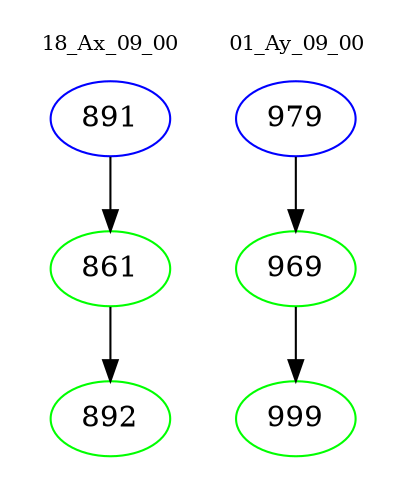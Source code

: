 digraph{
subgraph cluster_0 {
color = white
label = "18_Ax_09_00";
fontsize=10;
T0_891 [label="891", color="blue"]
T0_891 -> T0_861 [color="black"]
T0_861 [label="861", color="green"]
T0_861 -> T0_892 [color="black"]
T0_892 [label="892", color="green"]
}
subgraph cluster_1 {
color = white
label = "01_Ay_09_00";
fontsize=10;
T1_979 [label="979", color="blue"]
T1_979 -> T1_969 [color="black"]
T1_969 [label="969", color="green"]
T1_969 -> T1_999 [color="black"]
T1_999 [label="999", color="green"]
}
}

